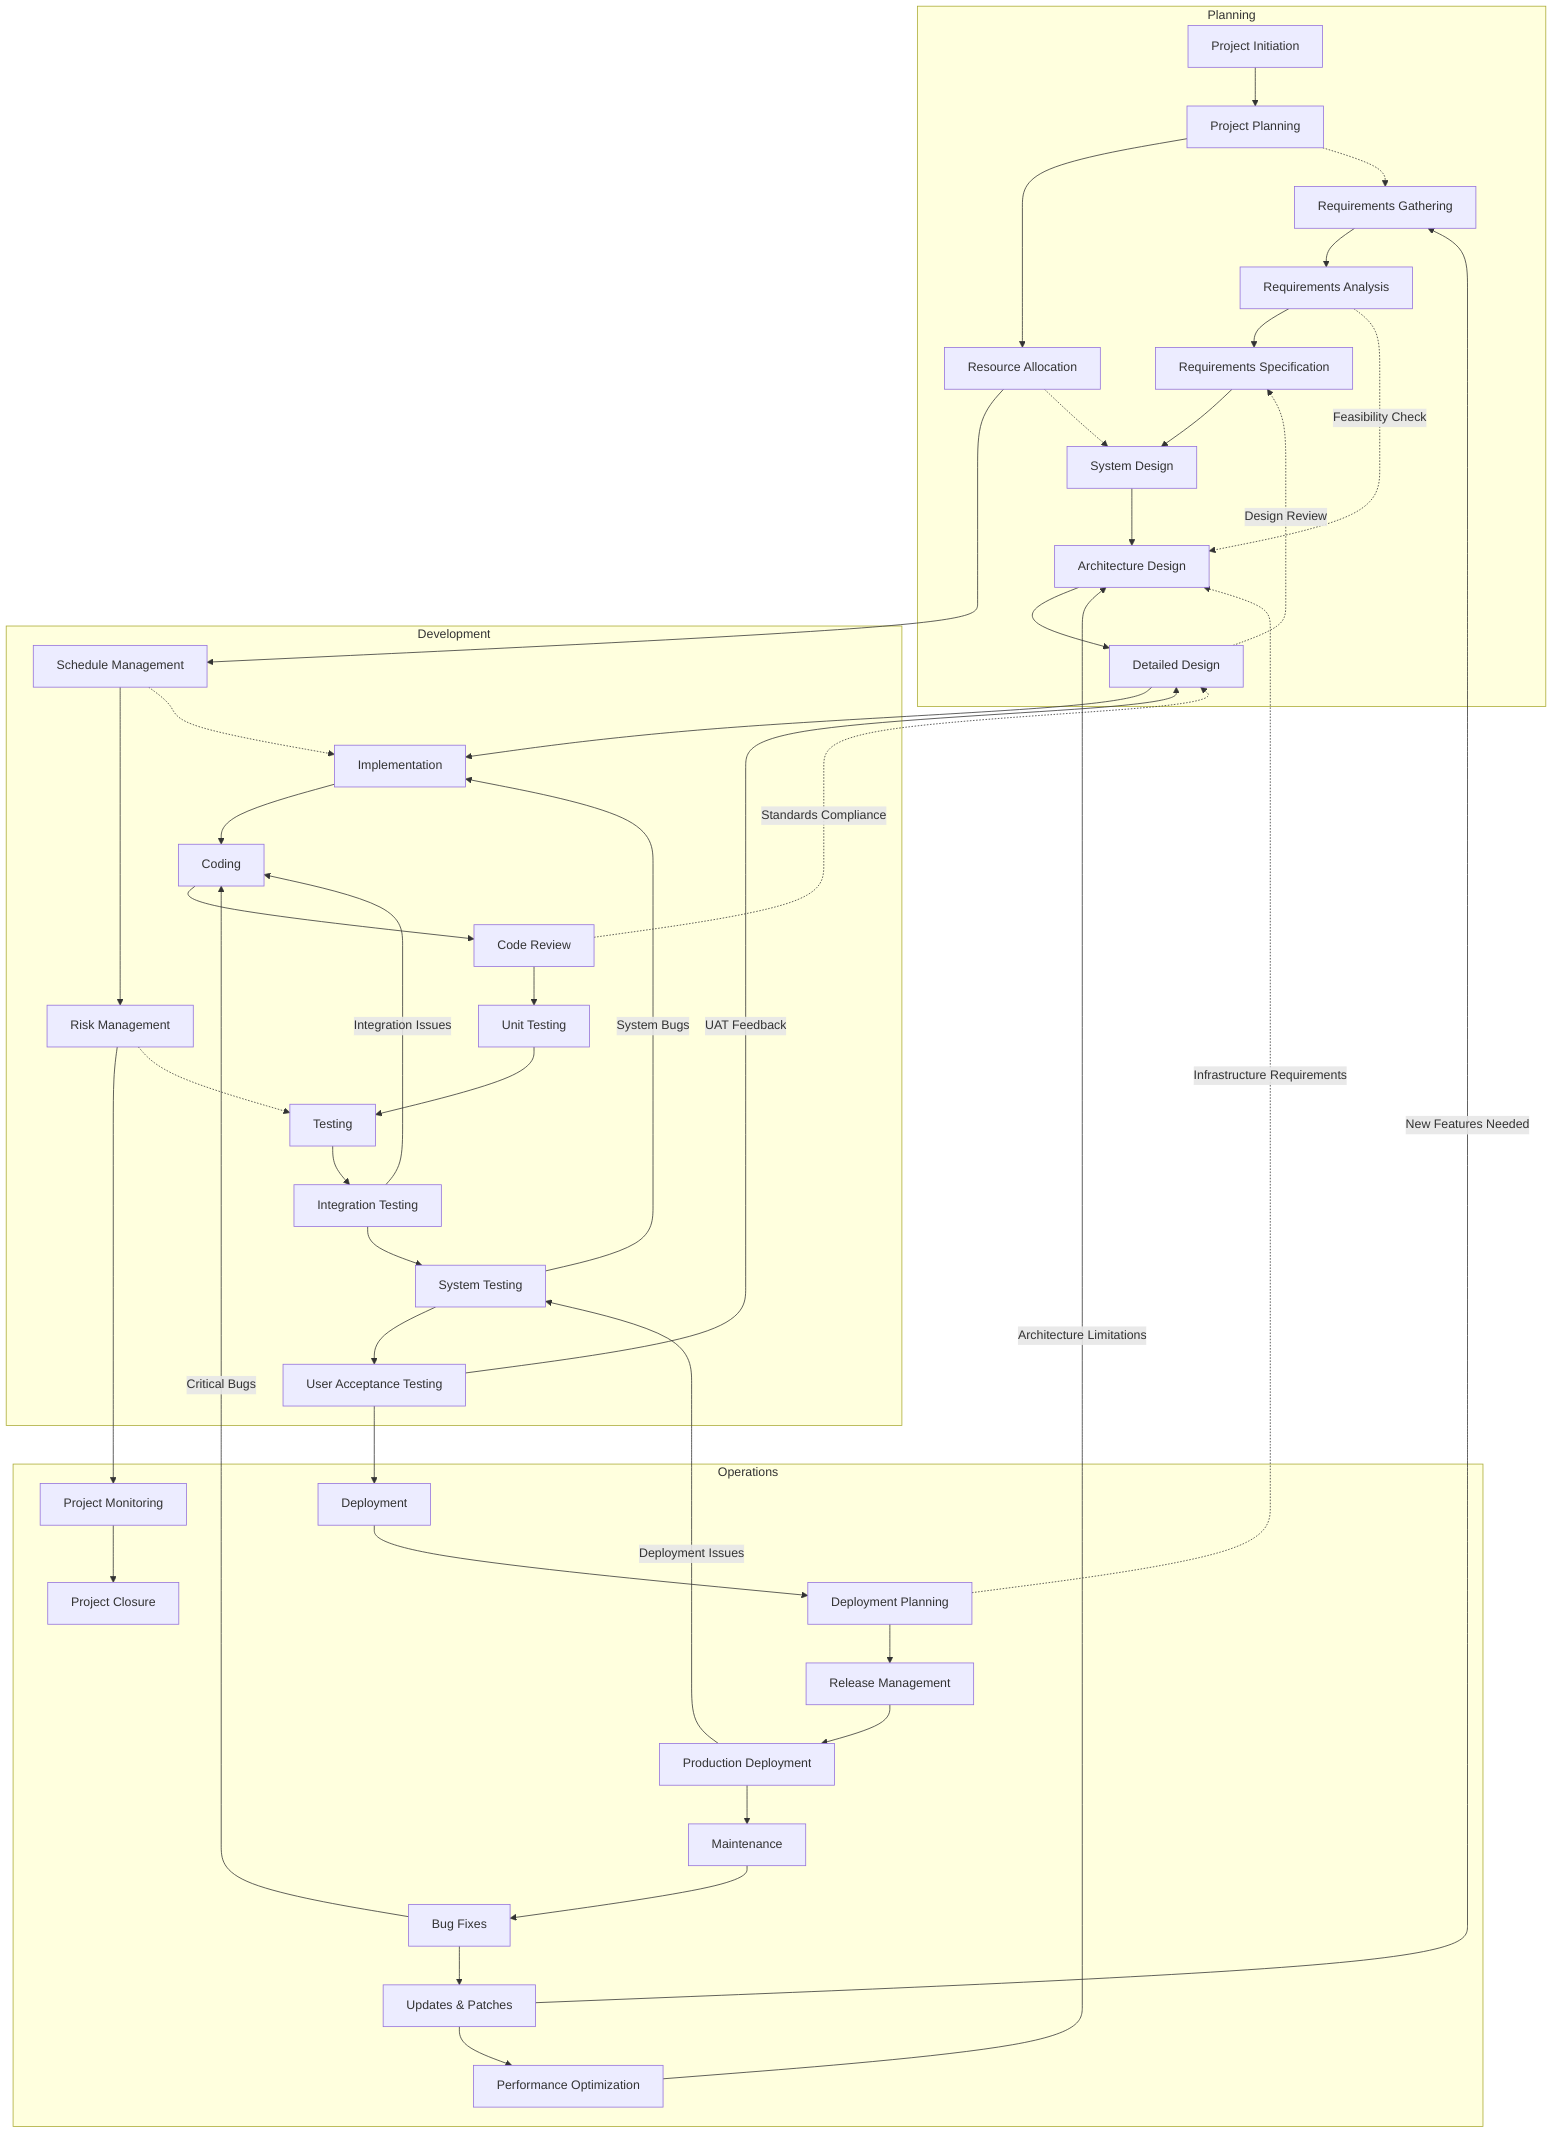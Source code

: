 flowchart TD
    A[Requirements Gathering] --> A1[Requirements Analysis]
    A1 --> A2[Requirements Specification]
    A2 --> B[System Design]
    B --> B1[Architecture Design]
    B1 --> B2[Detailed Design]
    B2 --> C[Implementation]
    C --> C1[Coding]
    C1 --> C2[Code Review]
    C2 --> C3[Unit Testing]
    C3 --> D[Testing]
    D --> D1[Integration Testing]
    D1 --> D2[System Testing]
    D2 --> D3[User Acceptance Testing]
    D3 --> E[Deployment]
    E --> E1[Deployment Planning]
    E1 --> E2[Release Management]
    E2 --> E3[Production Deployment]
    E3 --> F[Maintenance]
    F --> F1[Bug Fixes]
    F1 --> F2[Updates & Patches]
    F2 --> F3[Performance Optimization]
    D1 -->|Integration Issues| C1
    D2 -->|System Bugs| C
    D3 -->|UAT Feedback| B2
    E3 -->|Deployment Issues| D2
    F1 -->|Critical Bugs| C1
    F2 -->|New Features Needed| A
    F3 -->|Architecture Limitations| B1
    A1 -.->|Feasibility Check| B1
    B2 -.->|Design Review| A2
    C2 -.->|Standards Compliance| B2
    E1 -.->|Infrastructure Requirements| B1
    PM[Project Initiation] --> PM1[Project Planning]
    PM1 --> PM2[Resource Allocation]
    PM2 --> PM3[Schedule Management]
    PM3 --> PM4[Risk Management]
    PM4 --> PM5[Project Monitoring]
    PM5 --> PM6[Project Closure]
    PM1 -.-> A
    PM2 -.-> B
    PM3 -.-> C
    PM4 -.-> D

subgraph Planning
A
A1
A2
B
B1
B2
PM
PM1
PM2
end

subgraph Development
C
C1
C2
C3
D
D1
D2
D3
PM3
PM4
end

subgraph Operations
E
E1
E2
E3
F
F1
F2
F3
PM5
PM6
end